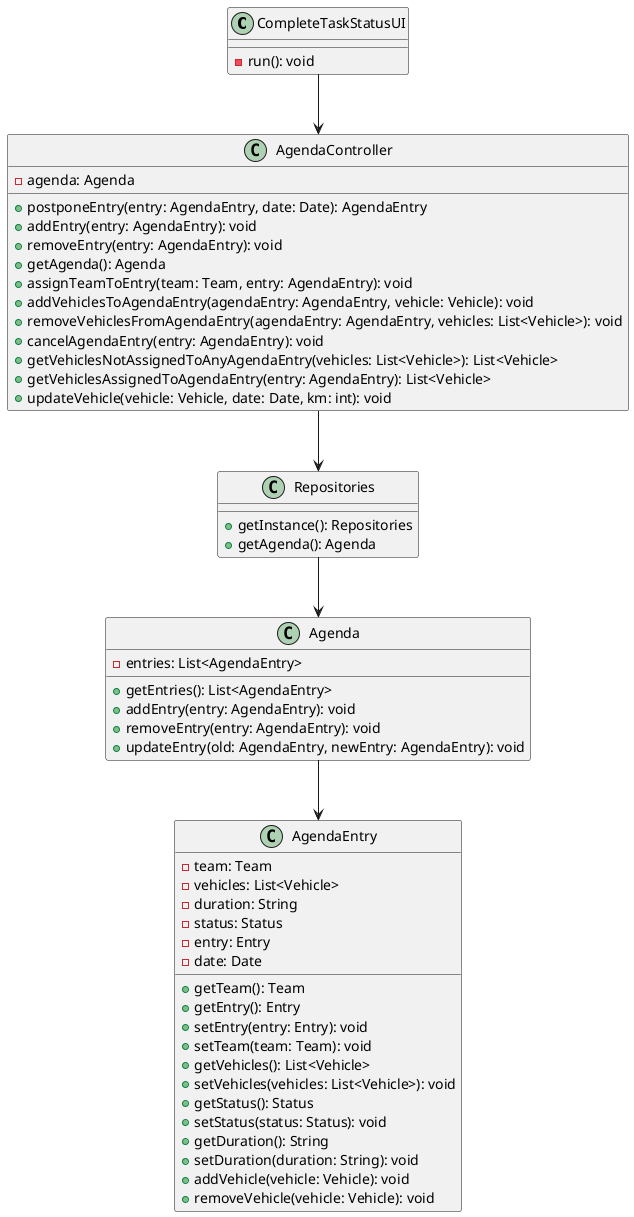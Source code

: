 @startuml
'https://plantuml.com/class-diagram

class CompleteTaskStatusUI {
    -run(): void
}

class Repositories {
    +getInstance(): Repositories
    +getAgenda(): Agenda
}

class Agenda {
    -entries: List<AgendaEntry>
    +getEntries(): List<AgendaEntry>
    +addEntry(entry: AgendaEntry): void
    +removeEntry(entry: AgendaEntry): void
    +updateEntry(old: AgendaEntry, newEntry: AgendaEntry): void
}

class AgendaEntry {
    -team: Team
    -vehicles: List<Vehicle>
    -duration: String
    -status: Status
    -entry: Entry
    -date: Date
    +getTeam(): Team
    +getEntry(): Entry
    +setEntry(entry: Entry): void
    +setTeam(team: Team): void
    +getVehicles(): List<Vehicle>
    +setVehicles(vehicles: List<Vehicle>): void
    +getStatus(): Status
    +setStatus(status: Status): void
    +getDuration(): String
    +setDuration(duration: String): void
    +addVehicle(vehicle: Vehicle): void
    +removeVehicle(vehicle: Vehicle): void
}

class AgendaController {
    -agenda: Agenda
    +postponeEntry(entry: AgendaEntry, date: Date): AgendaEntry
    +addEntry(entry: AgendaEntry): void
    +removeEntry(entry: AgendaEntry): void
    +getAgenda(): Agenda
    +assignTeamToEntry(team: Team, entry: AgendaEntry): void
    +addVehiclesToAgendaEntry(agendaEntry: AgendaEntry, vehicle: Vehicle): void
    +removeVehiclesFromAgendaEntry(agendaEntry: AgendaEntry, vehicles: List<Vehicle>): void
    +cancelAgendaEntry(entry: AgendaEntry): void
    +getVehiclesNotAssignedToAnyAgendaEntry(vehicles: List<Vehicle>): List<Vehicle>
    +getVehiclesAssignedToAgendaEntry(entry: AgendaEntry): List<Vehicle>
    +updateVehicle(vehicle: Vehicle, date: Date, km: int): void
}


CompleteTaskStatusUI --> AgendaController
AgendaController --> Repositories
Repositories --> Agenda
Agenda --> AgendaEntry




@enduml